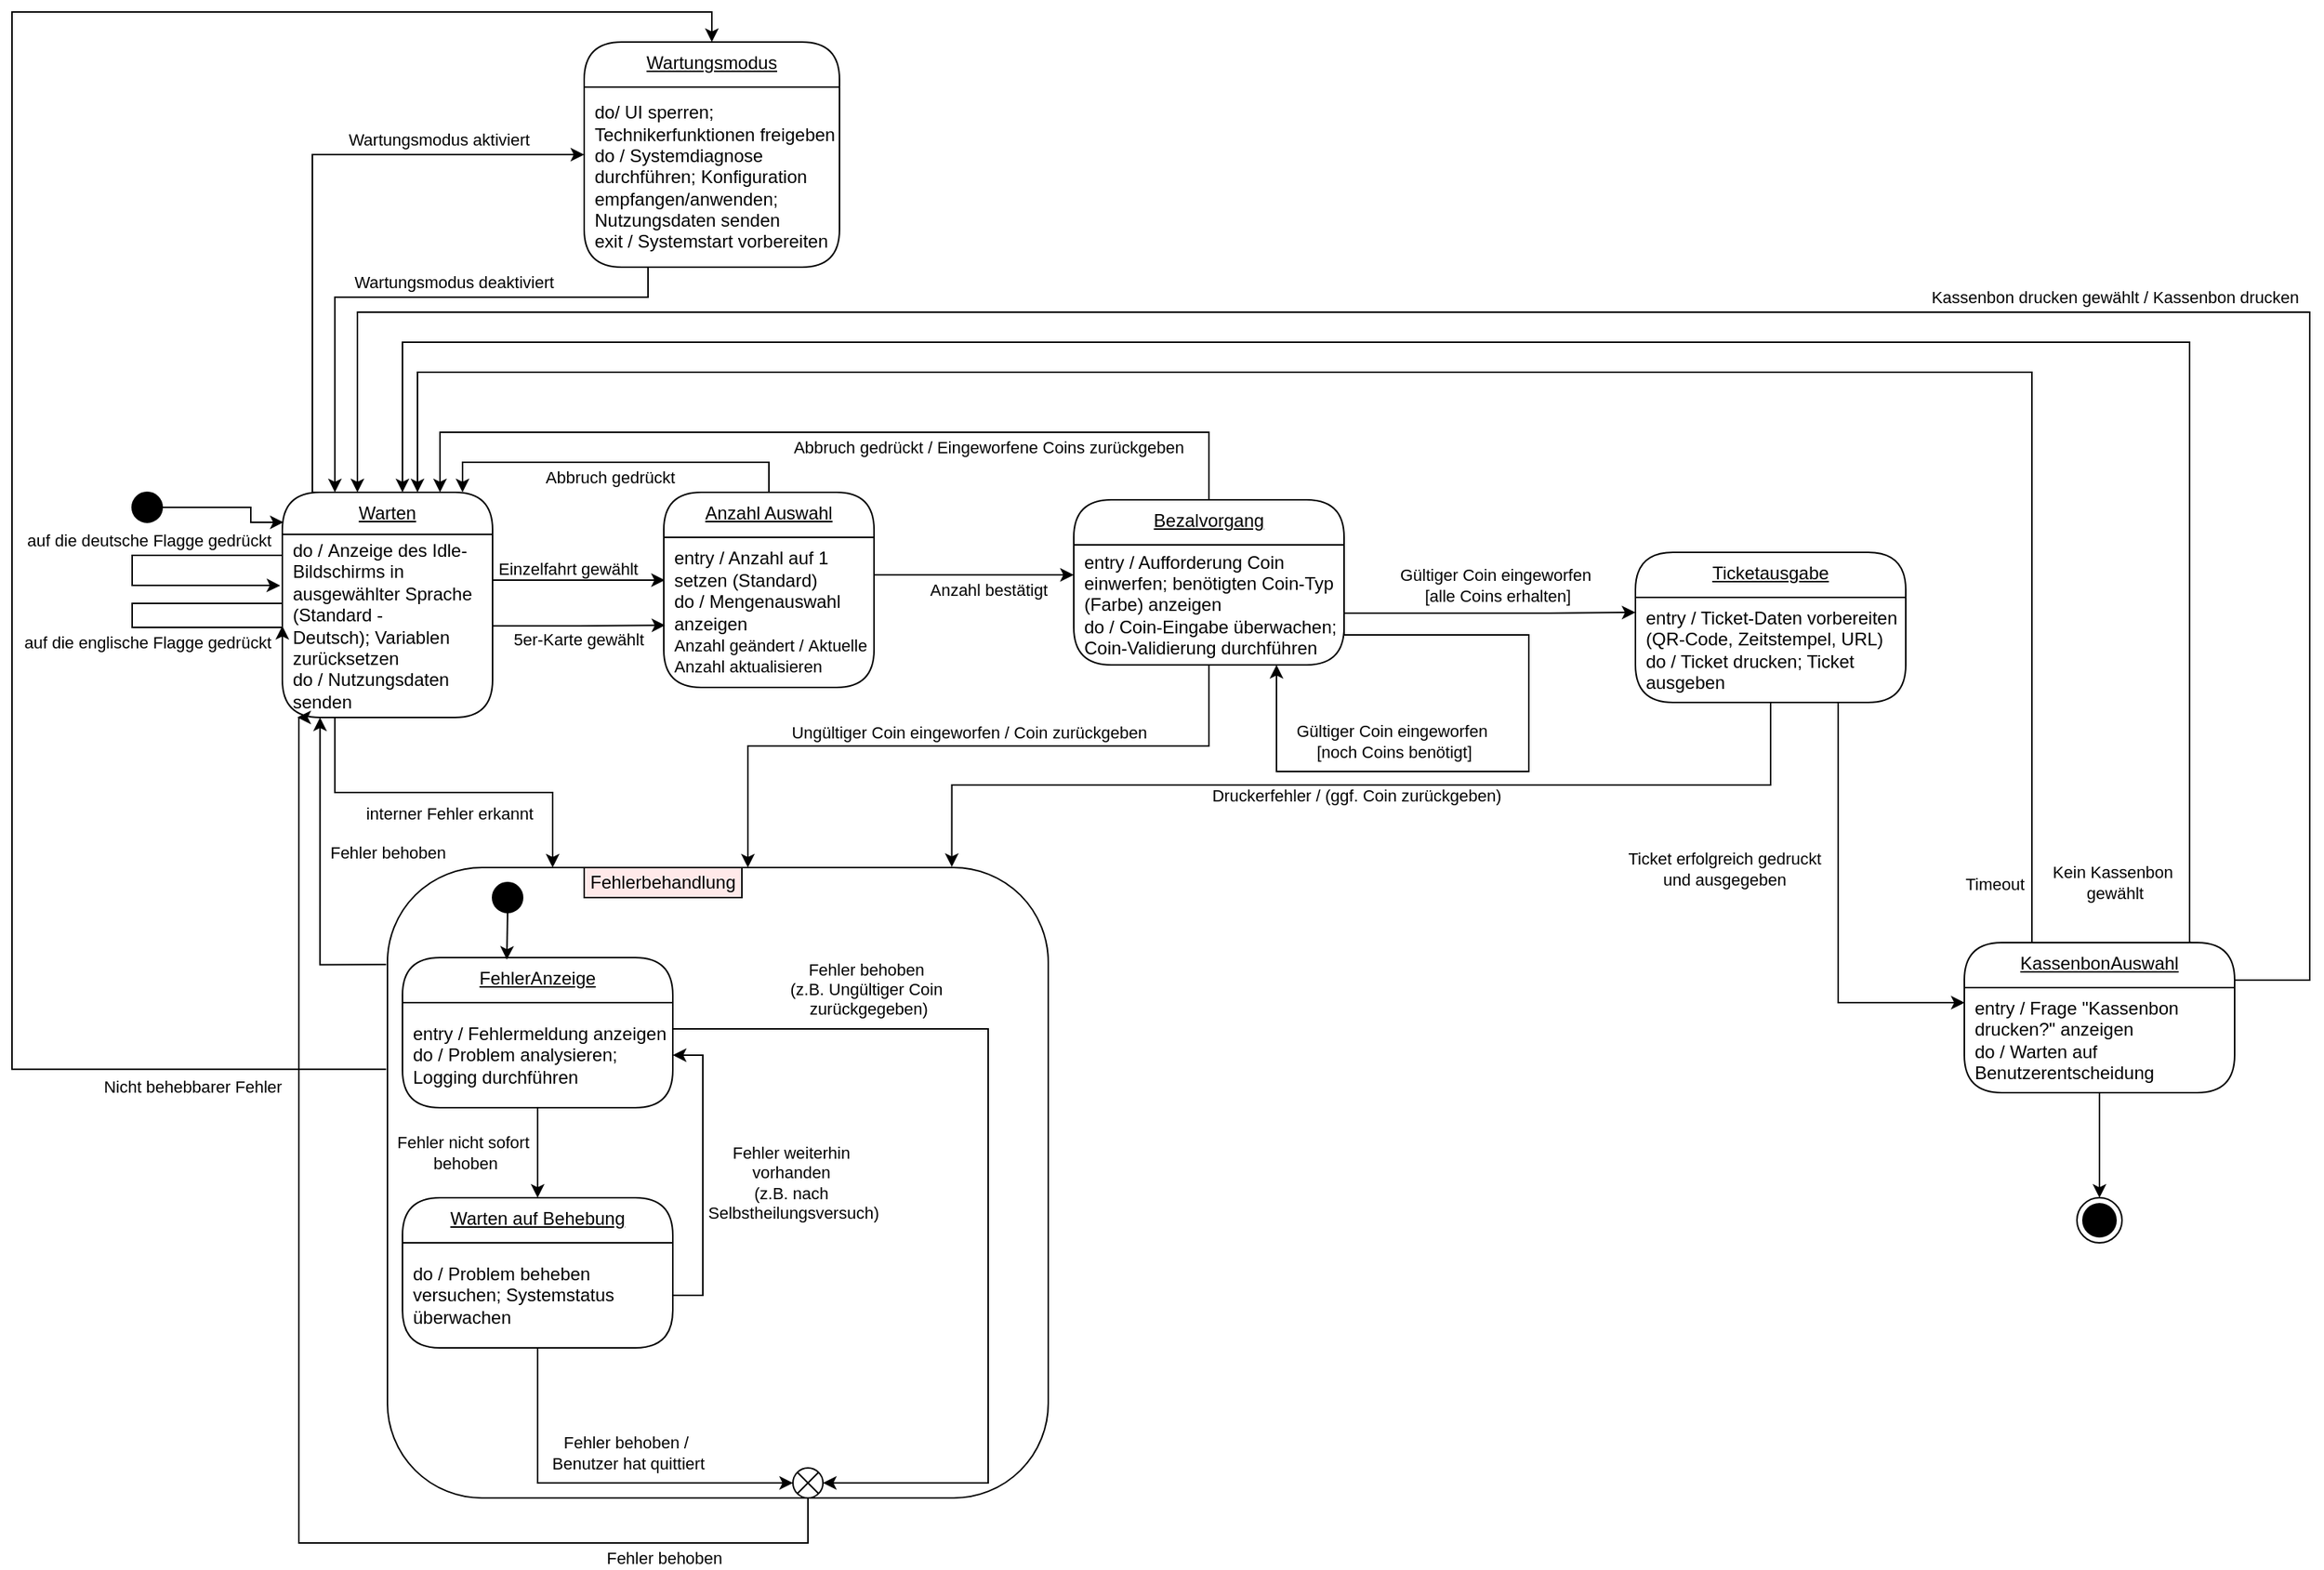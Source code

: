 <mxfile version="27.0.9">
  <diagram name="Seite-1" id="JXbILGHRLXS-UDGbSZZA">
    <mxGraphModel dx="1601" dy="1697" grid="1" gridSize="10" guides="1" tooltips="1" connect="1" arrows="1" fold="1" page="1" pageScale="1" pageWidth="827" pageHeight="1169" math="0" shadow="0">
      <root>
        <mxCell id="0" />
        <mxCell id="1" parent="0" />
        <mxCell id="QJO2rAzwygg-VWCNkGwp-1" value="" style="ellipse;fillColor=strokeColor;html=1;" vertex="1" parent="1">
          <mxGeometry x="60" y="190" width="20" height="20" as="geometry" />
        </mxCell>
        <mxCell id="QJO2rAzwygg-VWCNkGwp-32" style="edgeStyle=orthogonalEdgeStyle;rounded=0;orthogonalLoop=1;jettySize=auto;html=1;exitX=0.25;exitY=0;exitDx=0;exitDy=0;entryX=0;entryY=0.5;entryDx=0;entryDy=0;" edge="1" parent="1" source="QJO2rAzwygg-VWCNkGwp-3" target="QJO2rAzwygg-VWCNkGwp-30">
          <mxGeometry relative="1" as="geometry">
            <Array as="points">
              <mxPoint x="180" y="190" />
              <mxPoint x="180" y="-35" />
            </Array>
          </mxGeometry>
        </mxCell>
        <mxCell id="QJO2rAzwygg-VWCNkGwp-3" value="Warten" style="swimlane;fontStyle=4;align=center;verticalAlign=top;childLayout=stackLayout;horizontal=1;startSize=28;horizontalStack=0;resizeParent=1;resizeParentMax=0;resizeLast=0;collapsible=0;marginBottom=0;html=1;rounded=1;absoluteArcSize=1;arcSize=50;whiteSpace=wrap;" vertex="1" parent="1">
          <mxGeometry x="160" y="190" width="140" height="150" as="geometry" />
        </mxCell>
        <mxCell id="QJO2rAzwygg-VWCNkGwp-9" value="do /&amp;nbsp;Anzeige des Idle-Bildschirms in ausgewählter Sprache (Standard - Deutsch);&amp;nbsp;Variablen zurücksetzen&amp;nbsp;&lt;div&gt;do /&amp;nbsp;Nutzungsdaten senden&lt;/div&gt;" style="fillColor=none;strokeColor=none;align=left;verticalAlign=middle;spacingLeft=5;whiteSpace=wrap;html=1;" vertex="1" parent="QJO2rAzwygg-VWCNkGwp-3">
          <mxGeometry y="28" width="140" height="122" as="geometry" />
        </mxCell>
        <mxCell id="QJO2rAzwygg-VWCNkGwp-43" style="edgeStyle=orthogonalEdgeStyle;rounded=0;orthogonalLoop=1;jettySize=auto;html=1;exitX=0;exitY=0.5;exitDx=0;exitDy=0;entryX=0;entryY=0.5;entryDx=0;entryDy=0;" edge="1" parent="QJO2rAzwygg-VWCNkGwp-3" source="QJO2rAzwygg-VWCNkGwp-9" target="QJO2rAzwygg-VWCNkGwp-9">
          <mxGeometry relative="1" as="geometry">
            <mxPoint x="-9.45" y="101.692" as="targetPoint" />
            <mxPoint x="-10.01" y="74" as="sourcePoint" />
            <Array as="points">
              <mxPoint y="74" />
              <mxPoint x="-100" y="74" />
              <mxPoint x="-100" y="90" />
              <mxPoint y="90" />
            </Array>
          </mxGeometry>
        </mxCell>
        <mxCell id="QJO2rAzwygg-VWCNkGwp-44" value="auf die englische Flagge gedrückt" style="edgeLabel;html=1;align=center;verticalAlign=middle;resizable=0;points=[];" vertex="1" connectable="0" parent="QJO2rAzwygg-VWCNkGwp-43">
          <mxGeometry x="0.472" y="-2" relative="1" as="geometry">
            <mxPoint x="-30" y="8" as="offset" />
          </mxGeometry>
        </mxCell>
        <mxCell id="QJO2rAzwygg-VWCNkGwp-14" style="edgeStyle=orthogonalEdgeStyle;rounded=0;orthogonalLoop=1;jettySize=auto;html=1;exitX=1;exitY=0.5;exitDx=0;exitDy=0;entryX=0.006;entryY=0.133;entryDx=0;entryDy=0;entryPerimeter=0;" edge="1" parent="1" source="QJO2rAzwygg-VWCNkGwp-1" target="QJO2rAzwygg-VWCNkGwp-3">
          <mxGeometry relative="1" as="geometry">
            <mxPoint x="80" y="195.02" as="sourcePoint" />
            <mxPoint x="138.88" y="217.612" as="targetPoint" />
            <Array as="points">
              <mxPoint x="139" y="200" />
              <mxPoint x="139" y="210" />
            </Array>
          </mxGeometry>
        </mxCell>
        <mxCell id="QJO2rAzwygg-VWCNkGwp-54" style="edgeStyle=orthogonalEdgeStyle;rounded=0;orthogonalLoop=1;jettySize=auto;html=1;exitX=0.5;exitY=0;exitDx=0;exitDy=0;" edge="1" parent="1" source="QJO2rAzwygg-VWCNkGwp-16">
          <mxGeometry relative="1" as="geometry">
            <mxPoint x="280" y="190" as="targetPoint" />
            <Array as="points">
              <mxPoint x="484" y="170" />
              <mxPoint x="280" y="170" />
            </Array>
          </mxGeometry>
        </mxCell>
        <mxCell id="QJO2rAzwygg-VWCNkGwp-55" value="Abbruch gedrückt" style="edgeLabel;html=1;align=center;verticalAlign=middle;resizable=0;points=[];" vertex="1" connectable="0" parent="QJO2rAzwygg-VWCNkGwp-54">
          <mxGeometry x="-0.296" y="-4" relative="1" as="geometry">
            <mxPoint x="-40" y="14" as="offset" />
          </mxGeometry>
        </mxCell>
        <mxCell id="QJO2rAzwygg-VWCNkGwp-16" value="Anzahl Auswahl" style="swimlane;fontStyle=4;align=center;verticalAlign=top;childLayout=stackLayout;horizontal=1;startSize=30;horizontalStack=0;resizeParent=1;resizeParentMax=0;resizeLast=0;collapsible=0;marginBottom=0;html=1;rounded=1;absoluteArcSize=1;arcSize=50;whiteSpace=wrap;" vertex="1" parent="1">
          <mxGeometry x="414" y="190" width="140" height="130" as="geometry" />
        </mxCell>
        <mxCell id="QJO2rAzwygg-VWCNkGwp-22" value="&lt;div&gt;entry / Anzahl auf 1 setzen (Standard)&lt;/div&gt;do / Mengenauswahl anzeigen&lt;div&gt;&lt;span style=&quot;font-size: 11px; text-align: center; text-wrap-mode: nowrap; background-color: rgb(255, 255, 255);&quot;&gt;Anzahl geändert /&amp;nbsp;&lt;/span&gt;&lt;span style=&quot;background-color: transparent; font-size: 11px; text-wrap-mode: nowrap;&quot;&gt;Aktuelle&amp;nbsp;&lt;/span&gt;&lt;/div&gt;&lt;div&gt;&lt;span style=&quot;background-color: transparent; font-size: 11px; text-wrap-mode: nowrap;&quot;&gt;Anzahl&amp;nbsp;&lt;/span&gt;&lt;span style=&quot;background-color: transparent; font-size: 11px; text-wrap-mode: nowrap; color: light-dark(rgb(0, 0, 0), rgb(255, 255, 255));&quot;&gt;aktualisieren&lt;/span&gt;&lt;/div&gt;" style="fillColor=none;strokeColor=none;align=left;verticalAlign=middle;spacingLeft=5;whiteSpace=wrap;html=1;" vertex="1" parent="QJO2rAzwygg-VWCNkGwp-16">
          <mxGeometry y="30" width="140" height="100" as="geometry" />
        </mxCell>
        <mxCell id="QJO2rAzwygg-VWCNkGwp-27" style="edgeStyle=orthogonalEdgeStyle;rounded=0;orthogonalLoop=1;jettySize=auto;html=1;exitX=1;exitY=0.5;exitDx=0;exitDy=0;entryX=0.007;entryY=0.586;entryDx=0;entryDy=0;entryPerimeter=0;" edge="1" parent="1" source="QJO2rAzwygg-VWCNkGwp-9" target="QJO2rAzwygg-VWCNkGwp-22">
          <mxGeometry relative="1" as="geometry">
            <mxPoint x="410" y="281" as="targetPoint" />
            <Array as="points" />
          </mxGeometry>
        </mxCell>
        <mxCell id="QJO2rAzwygg-VWCNkGwp-28" value="5er-Karte gewählt" style="edgeLabel;html=1;align=center;verticalAlign=middle;resizable=0;points=[];" vertex="1" connectable="0" parent="QJO2rAzwygg-VWCNkGwp-27">
          <mxGeometry x="-0.233" y="-1" relative="1" as="geometry">
            <mxPoint x="13" y="8" as="offset" />
          </mxGeometry>
        </mxCell>
        <mxCell id="QJO2rAzwygg-VWCNkGwp-30" value="Wartungsmodus" style="swimlane;fontStyle=4;align=center;verticalAlign=top;childLayout=stackLayout;horizontal=1;startSize=30;horizontalStack=0;resizeParent=1;resizeParentMax=0;resizeLast=0;collapsible=0;marginBottom=0;html=1;rounded=1;absoluteArcSize=1;arcSize=50;whiteSpace=wrap;" vertex="1" parent="1">
          <mxGeometry x="361" y="-110" width="170" height="150" as="geometry" />
        </mxCell>
        <mxCell id="QJO2rAzwygg-VWCNkGwp-31" value="do/ UI sperren; Technikerfunktionen freigeben&lt;div&gt;do / Systemdiagnose durchführen; Konfiguration empfangen/anwenden; Nutzungsdaten senden&lt;/div&gt;&lt;div&gt;exit / Systemstart vorbereiten&lt;/div&gt;" style="fillColor=none;strokeColor=none;align=left;verticalAlign=middle;spacingLeft=5;whiteSpace=wrap;html=1;" vertex="1" parent="QJO2rAzwygg-VWCNkGwp-30">
          <mxGeometry y="30" width="170" height="120" as="geometry" />
        </mxCell>
        <mxCell id="QJO2rAzwygg-VWCNkGwp-33" value="&lt;font style=&quot;font-size: 11px;&quot;&gt;Wartungsmodus aktiviert&lt;/font&gt;" style="text;html=1;align=center;verticalAlign=middle;resizable=0;points=[];autosize=1;strokeColor=none;fillColor=none;" vertex="1" parent="1">
          <mxGeometry x="194" y="-60" width="140" height="30" as="geometry" />
        </mxCell>
        <mxCell id="QJO2rAzwygg-VWCNkGwp-38" style="edgeStyle=orthogonalEdgeStyle;rounded=0;orthogonalLoop=1;jettySize=auto;html=1;exitX=0.25;exitY=1;exitDx=0;exitDy=0;entryX=0.25;entryY=0;entryDx=0;entryDy=0;" edge="1" parent="1" source="QJO2rAzwygg-VWCNkGwp-9" target="QJO2rAzwygg-VWCNkGwp-46">
          <mxGeometry relative="1" as="geometry">
            <mxPoint x="320" y="386.25" as="targetPoint" />
          </mxGeometry>
        </mxCell>
        <mxCell id="QJO2rAzwygg-VWCNkGwp-39" value="interner Fehler erkannt" style="edgeLabel;html=1;align=center;verticalAlign=middle;resizable=0;points=[];" vertex="1" connectable="0" parent="QJO2rAzwygg-VWCNkGwp-38">
          <mxGeometry x="0.365" y="3" relative="1" as="geometry">
            <mxPoint x="-41" y="17" as="offset" />
          </mxGeometry>
        </mxCell>
        <mxCell id="QJO2rAzwygg-VWCNkGwp-46" value="" style="rounded=1;whiteSpace=wrap;html=1;" vertex="1" parent="1">
          <mxGeometry x="230" y="440" width="440" height="420" as="geometry" />
        </mxCell>
        <mxCell id="QJO2rAzwygg-VWCNkGwp-47" value="Fehlerbehandlung" style="rounded=0;whiteSpace=wrap;html=1;fillColor=light-dark(#FFE9E9,#EDEDED);strokeColor=#000000;gradientColor=none;perimeterSpacing=1;" vertex="1" parent="1">
          <mxGeometry x="361" y="440" width="105" height="20" as="geometry" />
        </mxCell>
        <mxCell id="QJO2rAzwygg-VWCNkGwp-63" style="edgeStyle=orthogonalEdgeStyle;rounded=0;orthogonalLoop=1;jettySize=auto;html=1;exitX=0.5;exitY=0;exitDx=0;exitDy=0;entryX=0.75;entryY=0;entryDx=0;entryDy=0;" edge="1" parent="1" source="QJO2rAzwygg-VWCNkGwp-49" target="QJO2rAzwygg-VWCNkGwp-3">
          <mxGeometry relative="1" as="geometry">
            <mxPoint x="220" y="110" as="targetPoint" />
            <Array as="points">
              <mxPoint x="777" y="150" />
              <mxPoint x="265" y="150" />
            </Array>
          </mxGeometry>
        </mxCell>
        <mxCell id="QJO2rAzwygg-VWCNkGwp-66" value="Abbruch gedrückt / Eingeworfene Coins zurückgeben" style="edgeLabel;html=1;align=center;verticalAlign=middle;resizable=0;points=[];" vertex="1" connectable="0" parent="QJO2rAzwygg-VWCNkGwp-63">
          <mxGeometry x="-0.413" y="-1" relative="1" as="geometry">
            <mxPoint x="-17" y="11" as="offset" />
          </mxGeometry>
        </mxCell>
        <mxCell id="QJO2rAzwygg-VWCNkGwp-49" value="Bezalvorgang" style="swimlane;fontStyle=4;align=center;verticalAlign=top;childLayout=stackLayout;horizontal=1;startSize=30;horizontalStack=0;resizeParent=1;resizeParentMax=0;resizeLast=0;collapsible=0;marginBottom=0;html=1;rounded=1;absoluteArcSize=1;arcSize=50;whiteSpace=wrap;" vertex="1" parent="1">
          <mxGeometry x="687" y="195" width="180" height="110" as="geometry" />
        </mxCell>
        <mxCell id="QJO2rAzwygg-VWCNkGwp-67" style="edgeStyle=orthogonalEdgeStyle;rounded=0;orthogonalLoop=1;jettySize=auto;html=1;exitX=1;exitY=0.5;exitDx=0;exitDy=0;entryX=0.75;entryY=1;entryDx=0;entryDy=0;" edge="1" parent="QJO2rAzwygg-VWCNkGwp-49" source="QJO2rAzwygg-VWCNkGwp-50" target="QJO2rAzwygg-VWCNkGwp-50">
          <mxGeometry relative="1" as="geometry">
            <mxPoint x="133" y="221" as="targetPoint" />
            <Array as="points">
              <mxPoint x="303" y="90" />
              <mxPoint x="303" y="181" />
              <mxPoint x="135" y="181" />
            </Array>
          </mxGeometry>
        </mxCell>
        <mxCell id="QJO2rAzwygg-VWCNkGwp-68" value="Gültiger Coin eingeworfen&amp;nbsp;&lt;div&gt;[noch Coins benötigt]&lt;/div&gt;" style="edgeLabel;html=1;align=center;verticalAlign=middle;resizable=0;points=[];" vertex="1" connectable="0" parent="QJO2rAzwygg-VWCNkGwp-67">
          <mxGeometry x="0.333" y="3" relative="1" as="geometry">
            <mxPoint x="-9" y="-23" as="offset" />
          </mxGeometry>
        </mxCell>
        <mxCell id="QJO2rAzwygg-VWCNkGwp-50" value="entry / Aufforderung Coin einwerfen; benötigten Coin-Typ (Farbe) anzeigen&lt;div&gt;do /&amp;nbsp;Coin-Eingabe überwachen; Coin-Validierung durchführen&lt;/div&gt;" style="fillColor=none;strokeColor=none;align=left;verticalAlign=middle;spacingLeft=5;whiteSpace=wrap;html=1;" vertex="1" parent="QJO2rAzwygg-VWCNkGwp-49">
          <mxGeometry y="30" width="180" height="80" as="geometry" />
        </mxCell>
        <mxCell id="QJO2rAzwygg-VWCNkGwp-51" style="edgeStyle=orthogonalEdgeStyle;rounded=0;orthogonalLoop=1;jettySize=auto;html=1;exitX=1;exitY=0.25;exitDx=0;exitDy=0;entryX=0;entryY=0.25;entryDx=0;entryDy=0;" edge="1" parent="1" source="QJO2rAzwygg-VWCNkGwp-22" target="QJO2rAzwygg-VWCNkGwp-50">
          <mxGeometry relative="1" as="geometry">
            <Array as="points">
              <mxPoint x="680" y="245" />
              <mxPoint x="680" y="245" />
            </Array>
          </mxGeometry>
        </mxCell>
        <mxCell id="QJO2rAzwygg-VWCNkGwp-52" value="Anzahl bestätigt" style="edgeLabel;html=1;align=center;verticalAlign=middle;resizable=0;points=[];" vertex="1" connectable="0" parent="QJO2rAzwygg-VWCNkGwp-51">
          <mxGeometry x="-0.146" relative="1" as="geometry">
            <mxPoint x="19" y="10" as="offset" />
          </mxGeometry>
        </mxCell>
        <mxCell id="QJO2rAzwygg-VWCNkGwp-61" style="edgeStyle=orthogonalEdgeStyle;rounded=0;orthogonalLoop=1;jettySize=auto;html=1;exitX=0.5;exitY=1;exitDx=0;exitDy=0;" edge="1" parent="1">
          <mxGeometry relative="1" as="geometry">
            <mxPoint x="777.0" y="304.98" as="sourcePoint" />
            <mxPoint x="470" y="440" as="targetPoint" />
            <Array as="points">
              <mxPoint x="777" y="359" />
              <mxPoint x="470" y="359" />
              <mxPoint x="470" y="440" />
            </Array>
          </mxGeometry>
        </mxCell>
        <mxCell id="QJO2rAzwygg-VWCNkGwp-62" value="Ungültiger Coin eingeworfen / Coin zurückgeben" style="edgeLabel;html=1;align=center;verticalAlign=middle;resizable=0;points=[];" vertex="1" connectable="0" parent="QJO2rAzwygg-VWCNkGwp-61">
          <mxGeometry x="-0.151" y="1" relative="1" as="geometry">
            <mxPoint x="-27" y="-10" as="offset" />
          </mxGeometry>
        </mxCell>
        <mxCell id="QJO2rAzwygg-VWCNkGwp-73" style="edgeStyle=orthogonalEdgeStyle;rounded=0;orthogonalLoop=1;jettySize=auto;html=1;exitX=1;exitY=0.25;exitDx=0;exitDy=0;entryX=0;entryY=0.25;entryDx=0;entryDy=0;" edge="1" parent="1">
          <mxGeometry relative="1" as="geometry">
            <mxPoint x="867" y="270.5" as="sourcePoint" />
            <mxPoint x="1061" y="270" as="targetPoint" />
            <Array as="points">
              <mxPoint x="1004" y="271" />
            </Array>
          </mxGeometry>
        </mxCell>
        <mxCell id="QJO2rAzwygg-VWCNkGwp-74" value="Gültiger Coin eingeworfen&amp;nbsp;&lt;div&gt;[alle Coins erhalten]&lt;/div&gt;" style="edgeLabel;html=1;align=center;verticalAlign=middle;resizable=0;points=[];" vertex="1" connectable="0" parent="QJO2rAzwygg-VWCNkGwp-73">
          <mxGeometry x="-0.273" y="-1" relative="1" as="geometry">
            <mxPoint x="31" y="-20" as="offset" />
          </mxGeometry>
        </mxCell>
        <mxCell id="QJO2rAzwygg-VWCNkGwp-84" style="edgeStyle=orthogonalEdgeStyle;rounded=0;orthogonalLoop=1;jettySize=auto;html=1;exitX=0.75;exitY=1;exitDx=0;exitDy=0;entryX=0.001;entryY=0.138;entryDx=0;entryDy=0;entryPerimeter=0;" edge="1" parent="1" source="QJO2rAzwygg-VWCNkGwp-79" target="QJO2rAzwygg-VWCNkGwp-83">
          <mxGeometry relative="1" as="geometry">
            <mxPoint x="1241" y="281.25" as="sourcePoint" />
            <mxPoint x="1300" y="281" as="targetPoint" />
            <Array as="points">
              <mxPoint x="1196" y="530" />
              <mxPoint x="1280" y="530" />
            </Array>
          </mxGeometry>
        </mxCell>
        <mxCell id="QJO2rAzwygg-VWCNkGwp-85" value="Ticket erfolgreich gedruckt&lt;div&gt;und ausgegeben&lt;/div&gt;" style="edgeLabel;html=1;align=center;verticalAlign=middle;resizable=0;points=[];" vertex="1" connectable="0" parent="QJO2rAzwygg-VWCNkGwp-84">
          <mxGeometry x="-0.667" y="1" relative="1" as="geometry">
            <mxPoint x="-77" y="63" as="offset" />
          </mxGeometry>
        </mxCell>
        <mxCell id="QJO2rAzwygg-VWCNkGwp-76" value="Ticketausgabe" style="swimlane;fontStyle=4;align=center;verticalAlign=top;childLayout=stackLayout;horizontal=1;startSize=30;horizontalStack=0;resizeParent=1;resizeParentMax=0;resizeLast=0;collapsible=0;marginBottom=0;html=1;rounded=1;absoluteArcSize=1;arcSize=50;whiteSpace=wrap;" vertex="1" parent="1">
          <mxGeometry x="1061" y="230" width="180" height="100" as="geometry" />
        </mxCell>
        <mxCell id="QJO2rAzwygg-VWCNkGwp-79" value="entry / Ticket-Daten vorbereiten (QR-Code, Zeitstempel, URL)&lt;div&gt;do / Ticket drucken; Ticket ausgeben&lt;/div&gt;" style="fillColor=none;strokeColor=none;align=left;verticalAlign=middle;spacingLeft=5;whiteSpace=wrap;html=1;" vertex="1" parent="QJO2rAzwygg-VWCNkGwp-76">
          <mxGeometry y="30" width="180" height="70" as="geometry" />
        </mxCell>
        <mxCell id="QJO2rAzwygg-VWCNkGwp-80" style="edgeStyle=orthogonalEdgeStyle;rounded=0;orthogonalLoop=1;jettySize=auto;html=1;exitX=0.5;exitY=1;exitDx=0;exitDy=0;entryX=0.854;entryY=-0.001;entryDx=0;entryDy=0;entryPerimeter=0;" edge="1" parent="1" source="QJO2rAzwygg-VWCNkGwp-79" target="QJO2rAzwygg-VWCNkGwp-46">
          <mxGeometry relative="1" as="geometry" />
        </mxCell>
        <mxCell id="QJO2rAzwygg-VWCNkGwp-81" value="Druckerfehler /&amp;nbsp;(ggf. Coin zurückgeben)" style="edgeLabel;html=1;align=center;verticalAlign=middle;resizable=0;points=[];" vertex="1" connectable="0" parent="QJO2rAzwygg-VWCNkGwp-80">
          <mxGeometry x="-0.154" relative="1" as="geometry">
            <mxPoint x="-54" y="7" as="offset" />
          </mxGeometry>
        </mxCell>
        <mxCell id="QJO2rAzwygg-VWCNkGwp-87" style="edgeStyle=orthogonalEdgeStyle;rounded=0;orthogonalLoop=1;jettySize=auto;html=1;exitX=0.25;exitY=0;exitDx=0;exitDy=0;" edge="1" parent="1" source="QJO2rAzwygg-VWCNkGwp-82">
          <mxGeometry relative="1" as="geometry">
            <mxPoint x="250" y="190" as="targetPoint" />
            <Array as="points">
              <mxPoint x="1325" y="110" />
              <mxPoint x="250" y="110" />
            </Array>
          </mxGeometry>
        </mxCell>
        <mxCell id="QJO2rAzwygg-VWCNkGwp-88" value="Timeout" style="edgeLabel;html=1;align=center;verticalAlign=middle;resizable=0;points=[];" vertex="1" connectable="0" parent="QJO2rAzwygg-VWCNkGwp-87">
          <mxGeometry x="-0.696" y="-1" relative="1" as="geometry">
            <mxPoint x="-26" y="194" as="offset" />
          </mxGeometry>
        </mxCell>
        <mxCell id="QJO2rAzwygg-VWCNkGwp-90" style="edgeStyle=orthogonalEdgeStyle;rounded=0;orthogonalLoop=1;jettySize=auto;html=1;exitX=0.84;exitY=-0.001;exitDx=0;exitDy=0;entryX=0.5;entryY=0;entryDx=0;entryDy=0;exitPerimeter=0;" edge="1" parent="1" source="QJO2rAzwygg-VWCNkGwp-82">
          <mxGeometry relative="1" as="geometry">
            <mxPoint x="1380" y="489.96" as="sourcePoint" />
            <mxPoint x="240" y="189.96" as="targetPoint" />
            <Array as="points">
              <mxPoint x="1430" y="490" />
              <mxPoint x="1430" y="90" />
              <mxPoint x="240" y="90" />
            </Array>
          </mxGeometry>
        </mxCell>
        <mxCell id="QJO2rAzwygg-VWCNkGwp-91" value="Kein Kassenbon&amp;nbsp;&lt;div&gt;&lt;span style=&quot;background-color: light-dark(#ffffff, var(--ge-dark-color, #121212)); color: light-dark(rgb(0, 0, 0), rgb(255, 255, 255));&quot;&gt;gewählt&lt;/span&gt;&lt;/div&gt;" style="edgeLabel;html=1;align=center;verticalAlign=middle;resizable=0;points=[];" vertex="1" connectable="0" parent="QJO2rAzwygg-VWCNkGwp-90">
          <mxGeometry x="-0.446" y="-6" relative="1" as="geometry">
            <mxPoint x="17" y="366" as="offset" />
          </mxGeometry>
        </mxCell>
        <mxCell id="QJO2rAzwygg-VWCNkGwp-92" style="edgeStyle=orthogonalEdgeStyle;rounded=0;orthogonalLoop=1;jettySize=auto;html=1;exitX=1;exitY=0.25;exitDx=0;exitDy=0;" edge="1" parent="1" source="QJO2rAzwygg-VWCNkGwp-82">
          <mxGeometry relative="1" as="geometry">
            <mxPoint x="210" y="190" as="targetPoint" />
            <Array as="points">
              <mxPoint x="1510" y="515" />
              <mxPoint x="1510" y="70" />
              <mxPoint x="210" y="70" />
            </Array>
          </mxGeometry>
        </mxCell>
        <mxCell id="QJO2rAzwygg-VWCNkGwp-93" value="Kassenbon drucken gewählt / Kassenbon drucken" style="edgeLabel;html=1;align=center;verticalAlign=middle;resizable=0;points=[];" vertex="1" connectable="0" parent="QJO2rAzwygg-VWCNkGwp-92">
          <mxGeometry x="-0.922" relative="1" as="geometry">
            <mxPoint x="-130" y="-431" as="offset" />
          </mxGeometry>
        </mxCell>
        <mxCell id="QJO2rAzwygg-VWCNkGwp-82" value="KassenbonAuswahl" style="swimlane;fontStyle=4;align=center;verticalAlign=top;childLayout=stackLayout;horizontal=1;startSize=30;horizontalStack=0;resizeParent=1;resizeParentMax=0;resizeLast=0;collapsible=0;marginBottom=0;html=1;rounded=1;absoluteArcSize=1;arcSize=50;whiteSpace=wrap;" vertex="1" parent="1">
          <mxGeometry x="1280" y="490" width="180" height="100" as="geometry" />
        </mxCell>
        <mxCell id="QJO2rAzwygg-VWCNkGwp-83" value="&lt;div&gt;entry / Frage &quot;Kassenbon drucken?&quot; anzeigen&lt;/div&gt;&lt;div&gt;do / Warten auf Benutzerentscheidung&lt;/div&gt;" style="fillColor=none;strokeColor=none;align=left;verticalAlign=middle;spacingLeft=5;whiteSpace=wrap;html=1;" vertex="1" parent="QJO2rAzwygg-VWCNkGwp-82">
          <mxGeometry y="30" width="180" height="70" as="geometry" />
        </mxCell>
        <mxCell id="QJO2rAzwygg-VWCNkGwp-40" style="edgeStyle=orthogonalEdgeStyle;rounded=0;orthogonalLoop=1;jettySize=auto;html=1;exitX=0;exitY=0;exitDx=0;exitDy=0;entryX=-0.01;entryY=0.241;entryDx=0;entryDy=0;entryPerimeter=0;" edge="1" parent="1">
          <mxGeometry relative="1" as="geometry">
            <mxPoint x="158.6" y="252.172" as="targetPoint" />
            <mxPoint x="160.0" y="230" as="sourcePoint" />
            <Array as="points">
              <mxPoint x="160" y="232" />
              <mxPoint x="60" y="232" />
              <mxPoint x="60" y="252" />
              <mxPoint x="150" y="252" />
            </Array>
          </mxGeometry>
        </mxCell>
        <mxCell id="QJO2rAzwygg-VWCNkGwp-42" value="auf die deutsche Flagge gedrückt" style="edgeLabel;html=1;align=center;verticalAlign=middle;resizable=0;points=[];" vertex="1" connectable="0" parent="QJO2rAzwygg-VWCNkGwp-40">
          <mxGeometry x="0.3" relative="1" as="geometry">
            <mxPoint x="-11" y="-30" as="offset" />
          </mxGeometry>
        </mxCell>
        <mxCell id="QJO2rAzwygg-VWCNkGwp-94" style="edgeStyle=orthogonalEdgeStyle;rounded=0;orthogonalLoop=1;jettySize=auto;html=1;exitX=0.25;exitY=1;exitDx=0;exitDy=0;entryX=0.25;entryY=0;entryDx=0;entryDy=0;" edge="1" parent="1" source="QJO2rAzwygg-VWCNkGwp-31" target="QJO2rAzwygg-VWCNkGwp-3">
          <mxGeometry relative="1" as="geometry">
            <Array as="points">
              <mxPoint x="404" y="60" />
              <mxPoint x="195" y="60" />
            </Array>
          </mxGeometry>
        </mxCell>
        <mxCell id="QJO2rAzwygg-VWCNkGwp-95" value="Wartungsmodus deaktiviert" style="edgeLabel;html=1;align=center;verticalAlign=middle;resizable=0;points=[];" vertex="1" connectable="0" parent="QJO2rAzwygg-VWCNkGwp-94">
          <mxGeometry x="-0.162" y="-3" relative="1" as="geometry">
            <mxPoint y="-7" as="offset" />
          </mxGeometry>
        </mxCell>
        <mxCell id="QJO2rAzwygg-VWCNkGwp-98" value="" style="ellipse;fillColor=strokeColor;html=1;" vertex="1" parent="1">
          <mxGeometry x="300" y="450" width="20" height="20" as="geometry" />
        </mxCell>
        <mxCell id="QJO2rAzwygg-VWCNkGwp-99" value="FehlerAnzeige" style="swimlane;fontStyle=4;align=center;verticalAlign=top;childLayout=stackLayout;horizontal=1;startSize=30;horizontalStack=0;resizeParent=1;resizeParentMax=0;resizeLast=0;collapsible=0;marginBottom=0;html=1;rounded=1;absoluteArcSize=1;arcSize=50;whiteSpace=wrap;" vertex="1" parent="1">
          <mxGeometry x="240" y="500" width="180" height="100" as="geometry" />
        </mxCell>
        <mxCell id="QJO2rAzwygg-VWCNkGwp-100" value="entry / Fehlermeldung anzeigen&lt;div&gt;do / Problem analysieren; Logging durchführen&lt;/div&gt;" style="fillColor=none;strokeColor=none;align=left;verticalAlign=middle;spacingLeft=5;whiteSpace=wrap;html=1;" vertex="1" parent="QJO2rAzwygg-VWCNkGwp-99">
          <mxGeometry y="30" width="180" height="70" as="geometry" />
        </mxCell>
        <mxCell id="QJO2rAzwygg-VWCNkGwp-101" style="edgeStyle=orthogonalEdgeStyle;rounded=0;orthogonalLoop=1;jettySize=auto;html=1;exitX=0.5;exitY=1;exitDx=0;exitDy=0;entryX=0.386;entryY=0.014;entryDx=0;entryDy=0;entryPerimeter=0;" edge="1" parent="1" source="QJO2rAzwygg-VWCNkGwp-98" target="QJO2rAzwygg-VWCNkGwp-99">
          <mxGeometry relative="1" as="geometry" />
        </mxCell>
        <mxCell id="QJO2rAzwygg-VWCNkGwp-102" value="Warten auf Behebung" style="swimlane;fontStyle=4;align=center;verticalAlign=top;childLayout=stackLayout;horizontal=1;startSize=30;horizontalStack=0;resizeParent=1;resizeParentMax=0;resizeLast=0;collapsible=0;marginBottom=0;html=1;rounded=1;absoluteArcSize=1;arcSize=50;whiteSpace=wrap;" vertex="1" parent="1">
          <mxGeometry x="240" y="660" width="180" height="100" as="geometry" />
        </mxCell>
        <mxCell id="QJO2rAzwygg-VWCNkGwp-103" value="do / Problem beheben versuchen; Systemstatus überwachen" style="fillColor=none;strokeColor=none;align=left;verticalAlign=middle;spacingLeft=5;whiteSpace=wrap;html=1;" vertex="1" parent="QJO2rAzwygg-VWCNkGwp-102">
          <mxGeometry y="30" width="180" height="70" as="geometry" />
        </mxCell>
        <mxCell id="QJO2rAzwygg-VWCNkGwp-104" style="edgeStyle=orthogonalEdgeStyle;rounded=0;orthogonalLoop=1;jettySize=auto;html=1;exitX=0.5;exitY=1;exitDx=0;exitDy=0;entryX=0.5;entryY=0;entryDx=0;entryDy=0;" edge="1" parent="1" source="QJO2rAzwygg-VWCNkGwp-100" target="QJO2rAzwygg-VWCNkGwp-102">
          <mxGeometry relative="1" as="geometry" />
        </mxCell>
        <mxCell id="QJO2rAzwygg-VWCNkGwp-105" value="Fehler nicht sofort&lt;div&gt;&amp;nbsp;behoben&lt;/div&gt;" style="edgeLabel;html=1;align=center;verticalAlign=middle;resizable=0;points=[];" vertex="1" connectable="0" parent="QJO2rAzwygg-VWCNkGwp-104">
          <mxGeometry x="0.227" y="2" relative="1" as="geometry">
            <mxPoint x="-52" y="-7" as="offset" />
          </mxGeometry>
        </mxCell>
        <mxCell id="QJO2rAzwygg-VWCNkGwp-116" style="edgeStyle=orthogonalEdgeStyle;rounded=0;orthogonalLoop=1;jettySize=auto;html=1;exitX=-0.002;exitY=0.32;exitDx=0;exitDy=0;entryX=0.5;entryY=0;entryDx=0;entryDy=0;exitPerimeter=0;" edge="1" parent="1" source="QJO2rAzwygg-VWCNkGwp-46" target="QJO2rAzwygg-VWCNkGwp-30">
          <mxGeometry relative="1" as="geometry">
            <Array as="points">
              <mxPoint x="-20" y="574" />
              <mxPoint x="-20" y="-130" />
              <mxPoint x="446" y="-130" />
            </Array>
          </mxGeometry>
        </mxCell>
        <mxCell id="QJO2rAzwygg-VWCNkGwp-117" value="Nicht behebbarer Fehler" style="edgeLabel;html=1;align=center;verticalAlign=middle;resizable=0;points=[];" vertex="1" connectable="0" parent="QJO2rAzwygg-VWCNkGwp-116">
          <mxGeometry x="-0.852" y="2" relative="1" as="geometry">
            <mxPoint x="-23" y="9" as="offset" />
          </mxGeometry>
        </mxCell>
        <mxCell id="QJO2rAzwygg-VWCNkGwp-123" style="edgeStyle=orthogonalEdgeStyle;rounded=0;orthogonalLoop=1;jettySize=auto;html=1;exitX=0.5;exitY=1;exitDx=0;exitDy=0;entryX=0;entryY=1;entryDx=0;entryDy=0;" edge="1" parent="1">
          <mxGeometry relative="1" as="geometry">
            <mxPoint x="520.0" y="860" as="sourcePoint" />
            <mxPoint x="170.0" y="340.0" as="targetPoint" />
            <Array as="points">
              <mxPoint x="510" y="860" />
              <mxPoint x="510" y="890" />
              <mxPoint x="171" y="890" />
              <mxPoint x="171" y="340" />
            </Array>
          </mxGeometry>
        </mxCell>
        <mxCell id="QJO2rAzwygg-VWCNkGwp-106" value="" style="shape=sumEllipse;perimeter=ellipsePerimeter;html=1;backgroundOutline=1;" vertex="1" parent="1">
          <mxGeometry x="500" y="840" width="20" height="20" as="geometry" />
        </mxCell>
        <mxCell id="QJO2rAzwygg-VWCNkGwp-107" style="edgeStyle=orthogonalEdgeStyle;rounded=0;orthogonalLoop=1;jettySize=auto;html=1;exitX=1;exitY=0.25;exitDx=0;exitDy=0;entryX=1;entryY=0.5;entryDx=0;entryDy=0;" edge="1" parent="1" source="QJO2rAzwygg-VWCNkGwp-100" target="QJO2rAzwygg-VWCNkGwp-106">
          <mxGeometry relative="1" as="geometry">
            <mxPoint x="440.0" y="547.5" as="sourcePoint" />
            <mxPoint x="530.0" y="840" as="targetPoint" />
            <Array as="points">
              <mxPoint x="630" y="547" />
              <mxPoint x="630" y="850" />
            </Array>
          </mxGeometry>
        </mxCell>
        <mxCell id="QJO2rAzwygg-VWCNkGwp-108" value="&lt;div&gt;Fehler behoben&amp;nbsp;&lt;/div&gt;&lt;div&gt;(z.B. Ungültiger Coin&amp;nbsp;&lt;/div&gt;&lt;div&gt;zurückgegeben)&lt;/div&gt;" style="edgeLabel;html=1;align=center;verticalAlign=middle;resizable=0;points=[];" vertex="1" connectable="0" parent="QJO2rAzwygg-VWCNkGwp-107">
          <mxGeometry x="-0.014" y="2" relative="1" as="geometry">
            <mxPoint x="-82" y="-124" as="offset" />
          </mxGeometry>
        </mxCell>
        <mxCell id="QJO2rAzwygg-VWCNkGwp-110" style="edgeStyle=orthogonalEdgeStyle;rounded=0;orthogonalLoop=1;jettySize=auto;html=1;exitX=0.5;exitY=1;exitDx=0;exitDy=0;entryX=0;entryY=0.5;entryDx=0;entryDy=0;" edge="1" parent="1" source="QJO2rAzwygg-VWCNkGwp-103" target="QJO2rAzwygg-VWCNkGwp-106">
          <mxGeometry relative="1" as="geometry" />
        </mxCell>
        <mxCell id="QJO2rAzwygg-VWCNkGwp-111" value="Fehler behoben /&amp;nbsp;&lt;div&gt;Benutzer hat quittiert&lt;/div&gt;" style="edgeLabel;html=1;align=center;verticalAlign=middle;resizable=0;points=[];" vertex="1" connectable="0" parent="QJO2rAzwygg-VWCNkGwp-110">
          <mxGeometry x="-0.499" y="-4" relative="1" as="geometry">
            <mxPoint x="64" y="5" as="offset" />
          </mxGeometry>
        </mxCell>
        <mxCell id="QJO2rAzwygg-VWCNkGwp-112" style="edgeStyle=orthogonalEdgeStyle;rounded=0;orthogonalLoop=1;jettySize=auto;html=1;exitX=1;exitY=0.5;exitDx=0;exitDy=0;entryX=1;entryY=0.5;entryDx=0;entryDy=0;" edge="1" parent="1" source="QJO2rAzwygg-VWCNkGwp-103" target="QJO2rAzwygg-VWCNkGwp-100">
          <mxGeometry relative="1" as="geometry" />
        </mxCell>
        <mxCell id="QJO2rAzwygg-VWCNkGwp-113" value="Fehler weiterhin&amp;nbsp;&lt;div&gt;vorhanden&amp;nbsp;&lt;div&gt;(z.B. nach&amp;nbsp;&lt;/div&gt;&lt;div&gt;Selbstheilungsversuch)&lt;/div&gt;&lt;/div&gt;" style="edgeLabel;html=1;align=center;verticalAlign=middle;resizable=0;points=[];" vertex="1" connectable="0" parent="QJO2rAzwygg-VWCNkGwp-112">
          <mxGeometry x="0.129" y="-1" relative="1" as="geometry">
            <mxPoint x="59" y="18" as="offset" />
          </mxGeometry>
        </mxCell>
        <mxCell id="QJO2rAzwygg-VWCNkGwp-114" style="edgeStyle=orthogonalEdgeStyle;rounded=0;orthogonalLoop=1;jettySize=auto;html=1;entryX=0.108;entryY=0.982;entryDx=0;entryDy=0;entryPerimeter=0;exitX=-0.002;exitY=0.154;exitDx=0;exitDy=0;exitPerimeter=0;" edge="1" parent="1" source="QJO2rAzwygg-VWCNkGwp-46">
          <mxGeometry relative="1" as="geometry">
            <mxPoint x="240" y="505.2" as="sourcePoint" />
            <mxPoint x="185.12" y="340.004" as="targetPoint" />
            <Array as="points">
              <mxPoint x="185" y="505" />
            </Array>
          </mxGeometry>
        </mxCell>
        <mxCell id="QJO2rAzwygg-VWCNkGwp-118" value="Fehler behoben" style="edgeLabel;html=1;align=center;verticalAlign=middle;resizable=0;points=[];" vertex="1" connectable="0" parent="QJO2rAzwygg-VWCNkGwp-114">
          <mxGeometry x="-0.166" y="-4" relative="1" as="geometry">
            <mxPoint x="41" y="-32" as="offset" />
          </mxGeometry>
        </mxCell>
        <mxCell id="QJO2rAzwygg-VWCNkGwp-121" style="edgeStyle=orthogonalEdgeStyle;rounded=0;orthogonalLoop=1;jettySize=auto;html=1;exitX=1;exitY=0.25;exitDx=0;exitDy=0;entryX=0.005;entryY=0.285;entryDx=0;entryDy=0;entryPerimeter=0;" edge="1" parent="1" source="QJO2rAzwygg-VWCNkGwp-9" target="QJO2rAzwygg-VWCNkGwp-22">
          <mxGeometry relative="1" as="geometry" />
        </mxCell>
        <mxCell id="QJO2rAzwygg-VWCNkGwp-122" value="Einzelfahrt gewählt" style="edgeLabel;html=1;align=center;verticalAlign=middle;resizable=0;points=[];" vertex="1" connectable="0" parent="QJO2rAzwygg-VWCNkGwp-121">
          <mxGeometry x="0.08" y="1" relative="1" as="geometry">
            <mxPoint x="-12" y="-7" as="offset" />
          </mxGeometry>
        </mxCell>
        <mxCell id="QJO2rAzwygg-VWCNkGwp-124" value="Fehler behoben" style="edgeLabel;html=1;align=center;verticalAlign=middle;resizable=0;points=[];" vertex="1" connectable="0" parent="1">
          <mxGeometry x="414" y="900" as="geometry" />
        </mxCell>
        <mxCell id="QJO2rAzwygg-VWCNkGwp-125" value="" style="ellipse;html=1;shape=endState;fillColor=strokeColor;" vertex="1" parent="1">
          <mxGeometry x="1355" y="660" width="30" height="30" as="geometry" />
        </mxCell>
        <mxCell id="QJO2rAzwygg-VWCNkGwp-126" style="edgeStyle=orthogonalEdgeStyle;rounded=0;orthogonalLoop=1;jettySize=auto;html=1;exitX=0.5;exitY=1;exitDx=0;exitDy=0;entryX=0.5;entryY=0;entryDx=0;entryDy=0;" edge="1" parent="1" source="QJO2rAzwygg-VWCNkGwp-83" target="QJO2rAzwygg-VWCNkGwp-125">
          <mxGeometry relative="1" as="geometry" />
        </mxCell>
      </root>
    </mxGraphModel>
  </diagram>
</mxfile>
